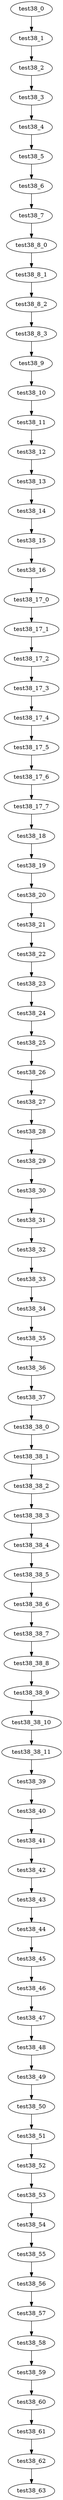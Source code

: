 digraph G {
test38_0->test38_1;
test38_1->test38_2;
test38_2->test38_3;
test38_3->test38_4;
test38_4->test38_5;
test38_5->test38_6;
test38_6->test38_7;
test38_7->test38_8_0;
test38_8_0->test38_8_1;
test38_8_1->test38_8_2;
test38_8_2->test38_8_3;
test38_8_3->test38_9;
test38_9->test38_10;
test38_10->test38_11;
test38_11->test38_12;
test38_12->test38_13;
test38_13->test38_14;
test38_14->test38_15;
test38_15->test38_16;
test38_16->test38_17_0;
test38_17_0->test38_17_1;
test38_17_1->test38_17_2;
test38_17_2->test38_17_3;
test38_17_3->test38_17_4;
test38_17_4->test38_17_5;
test38_17_5->test38_17_6;
test38_17_6->test38_17_7;
test38_17_7->test38_18;
test38_18->test38_19;
test38_19->test38_20;
test38_20->test38_21;
test38_21->test38_22;
test38_22->test38_23;
test38_23->test38_24;
test38_24->test38_25;
test38_25->test38_26;
test38_26->test38_27;
test38_27->test38_28;
test38_28->test38_29;
test38_29->test38_30;
test38_30->test38_31;
test38_31->test38_32;
test38_32->test38_33;
test38_33->test38_34;
test38_34->test38_35;
test38_35->test38_36;
test38_36->test38_37;
test38_37->test38_38_0;
test38_38_0->test38_38_1;
test38_38_1->test38_38_2;
test38_38_2->test38_38_3;
test38_38_3->test38_38_4;
test38_38_4->test38_38_5;
test38_38_5->test38_38_6;
test38_38_6->test38_38_7;
test38_38_7->test38_38_8;
test38_38_8->test38_38_9;
test38_38_9->test38_38_10;
test38_38_10->test38_38_11;
test38_38_11->test38_39;
test38_39->test38_40;
test38_40->test38_41;
test38_41->test38_42;
test38_42->test38_43;
test38_43->test38_44;
test38_44->test38_45;
test38_45->test38_46;
test38_46->test38_47;
test38_47->test38_48;
test38_48->test38_49;
test38_49->test38_50;
test38_50->test38_51;
test38_51->test38_52;
test38_52->test38_53;
test38_53->test38_54;
test38_54->test38_55;
test38_55->test38_56;
test38_56->test38_57;
test38_57->test38_58;
test38_58->test38_59;
test38_59->test38_60;
test38_60->test38_61;
test38_61->test38_62;
test38_62->test38_63;

}
